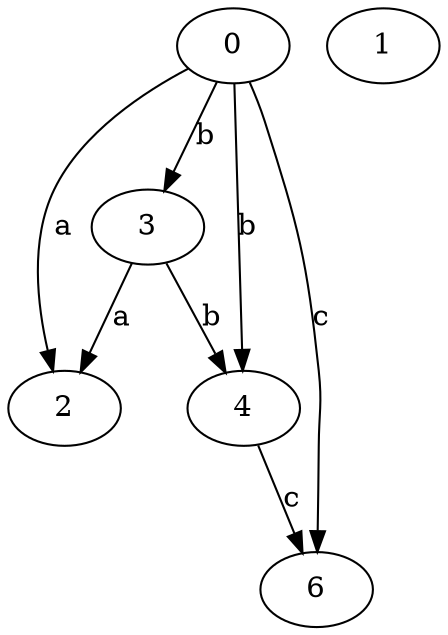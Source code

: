 strict digraph  {
0;
1;
2;
3;
4;
6;
0 -> 2  [label=a];
0 -> 3  [label=b];
0 -> 4  [label=b];
0 -> 6  [label=c];
3 -> 2  [label=a];
3 -> 4  [label=b];
4 -> 6  [label=c];
}
